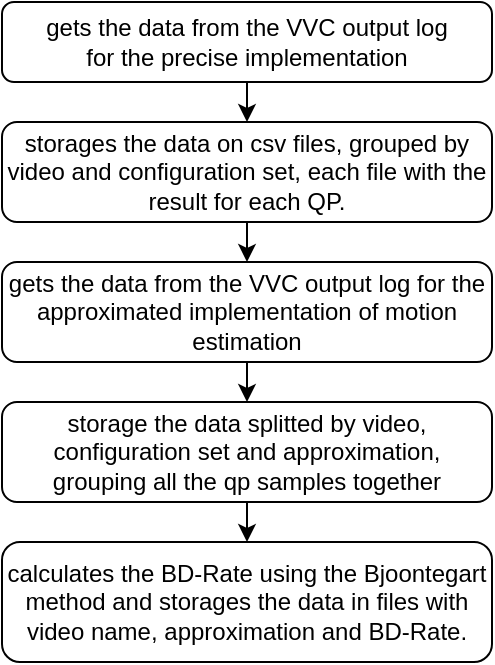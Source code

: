 <mxfile>
    <diagram id="e1vupUoxN-yeV_NUuiLQ" name="Página-1">
        <mxGraphModel dx="756" dy="458" grid="1" gridSize="10" guides="1" tooltips="1" connect="1" arrows="1" fold="1" page="1" pageScale="1" pageWidth="1169" pageHeight="1654" math="0" shadow="0">
            <root>
                <mxCell id="0"/>
                <mxCell id="1" parent="0"/>
                <mxCell id="4" value="" style="edgeStyle=none;html=1;" parent="1" source="2" target="3" edge="1">
                    <mxGeometry relative="1" as="geometry"/>
                </mxCell>
                <mxCell id="2" value="gets the data from the VVC output log&lt;br&gt;for the precise implementation" style="rounded=1;whiteSpace=wrap;html=1;" parent="1" vertex="1">
                    <mxGeometry x="462" y="110" width="245" height="40" as="geometry"/>
                </mxCell>
                <mxCell id="6" value="" style="edgeStyle=none;html=1;" parent="1" source="3" target="5" edge="1">
                    <mxGeometry relative="1" as="geometry"/>
                </mxCell>
                <mxCell id="3" value="storages the data on csv files, grouped by video and configuration set, each file with the result for each QP." style="rounded=1;whiteSpace=wrap;html=1;" parent="1" vertex="1">
                    <mxGeometry x="462" y="170" width="245" height="50" as="geometry"/>
                </mxCell>
                <mxCell id="10" value="" style="edgeStyle=none;html=1;" parent="1" source="5" target="9" edge="1">
                    <mxGeometry relative="1" as="geometry"/>
                </mxCell>
                <mxCell id="5" value="gets the data from the VVC output log for the approximated implementation of motion estimation" style="rounded=1;whiteSpace=wrap;html=1;" parent="1" vertex="1">
                    <mxGeometry x="462" y="240" width="245" height="50" as="geometry"/>
                </mxCell>
                <mxCell id="7" value="calculates the BD-Rate using the Bjoontegart method and storages the data in files with video name, approximation and BD-Rate." style="rounded=1;whiteSpace=wrap;html=1;" parent="1" vertex="1">
                    <mxGeometry x="462" y="380" width="245" height="60" as="geometry"/>
                </mxCell>
                <mxCell id="12" style="edgeStyle=none;html=1;exitX=0.5;exitY=1;exitDx=0;exitDy=0;entryX=0.5;entryY=0;entryDx=0;entryDy=0;" parent="1" source="9" target="7" edge="1">
                    <mxGeometry relative="1" as="geometry"/>
                </mxCell>
                <mxCell id="9" value="storage the data splitted by video, configuration set and approximation, grouping all the qp samples together" style="rounded=1;whiteSpace=wrap;html=1;" parent="1" vertex="1">
                    <mxGeometry x="462" y="310" width="245" height="50" as="geometry"/>
                </mxCell>
            </root>
        </mxGraphModel>
    </diagram>
</mxfile>